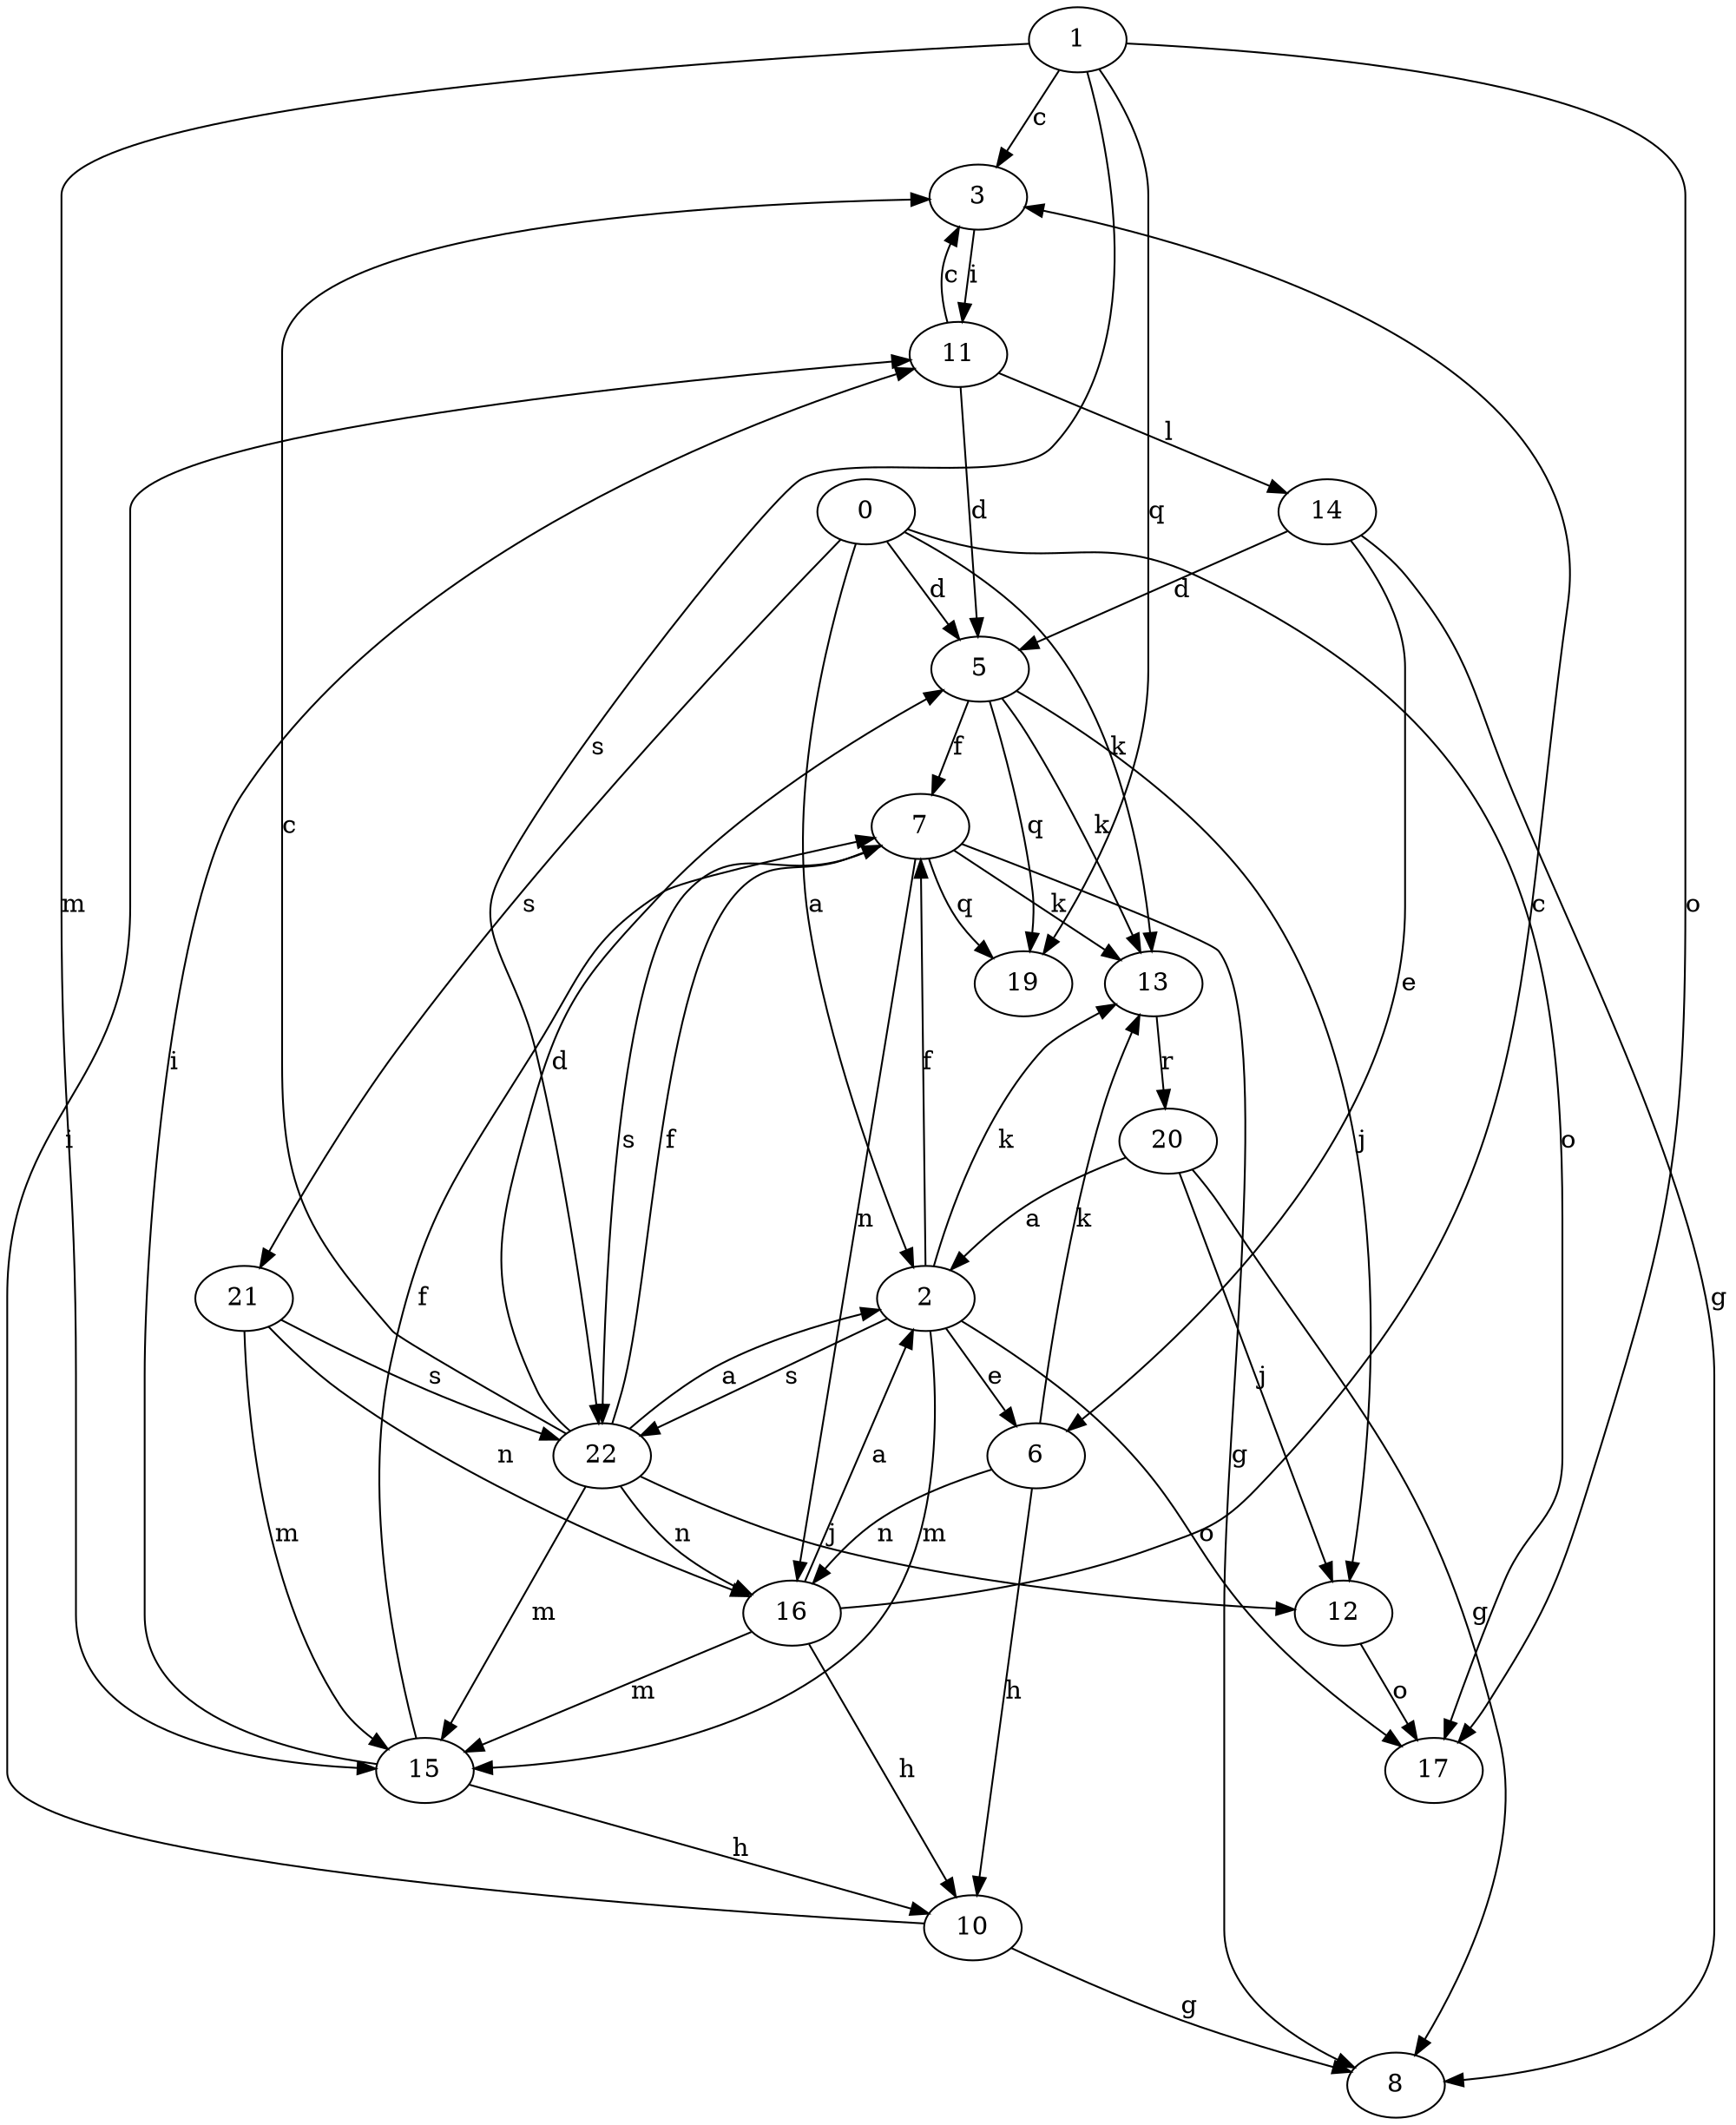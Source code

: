 strict digraph  {
1;
2;
3;
5;
6;
7;
8;
10;
11;
12;
13;
14;
15;
16;
17;
19;
20;
0;
21;
22;
1 -> 3  [label=c];
1 -> 15  [label=m];
1 -> 17  [label=o];
1 -> 19  [label=q];
1 -> 22  [label=s];
2 -> 6  [label=e];
2 -> 7  [label=f];
2 -> 13  [label=k];
2 -> 15  [label=m];
2 -> 17  [label=o];
2 -> 22  [label=s];
3 -> 11  [label=i];
5 -> 7  [label=f];
5 -> 12  [label=j];
5 -> 13  [label=k];
5 -> 19  [label=q];
6 -> 10  [label=h];
6 -> 13  [label=k];
6 -> 16  [label=n];
7 -> 8  [label=g];
7 -> 13  [label=k];
7 -> 16  [label=n];
7 -> 19  [label=q];
7 -> 22  [label=s];
10 -> 8  [label=g];
10 -> 11  [label=i];
11 -> 3  [label=c];
11 -> 5  [label=d];
11 -> 14  [label=l];
12 -> 17  [label=o];
13 -> 20  [label=r];
14 -> 5  [label=d];
14 -> 6  [label=e];
14 -> 8  [label=g];
15 -> 7  [label=f];
15 -> 10  [label=h];
15 -> 11  [label=i];
16 -> 2  [label=a];
16 -> 3  [label=c];
16 -> 10  [label=h];
16 -> 15  [label=m];
20 -> 2  [label=a];
20 -> 8  [label=g];
20 -> 12  [label=j];
0 -> 2  [label=a];
0 -> 5  [label=d];
0 -> 13  [label=k];
0 -> 17  [label=o];
0 -> 21  [label=s];
21 -> 15  [label=m];
21 -> 16  [label=n];
21 -> 22  [label=s];
22 -> 2  [label=a];
22 -> 3  [label=c];
22 -> 5  [label=d];
22 -> 7  [label=f];
22 -> 12  [label=j];
22 -> 15  [label=m];
22 -> 16  [label=n];
}
